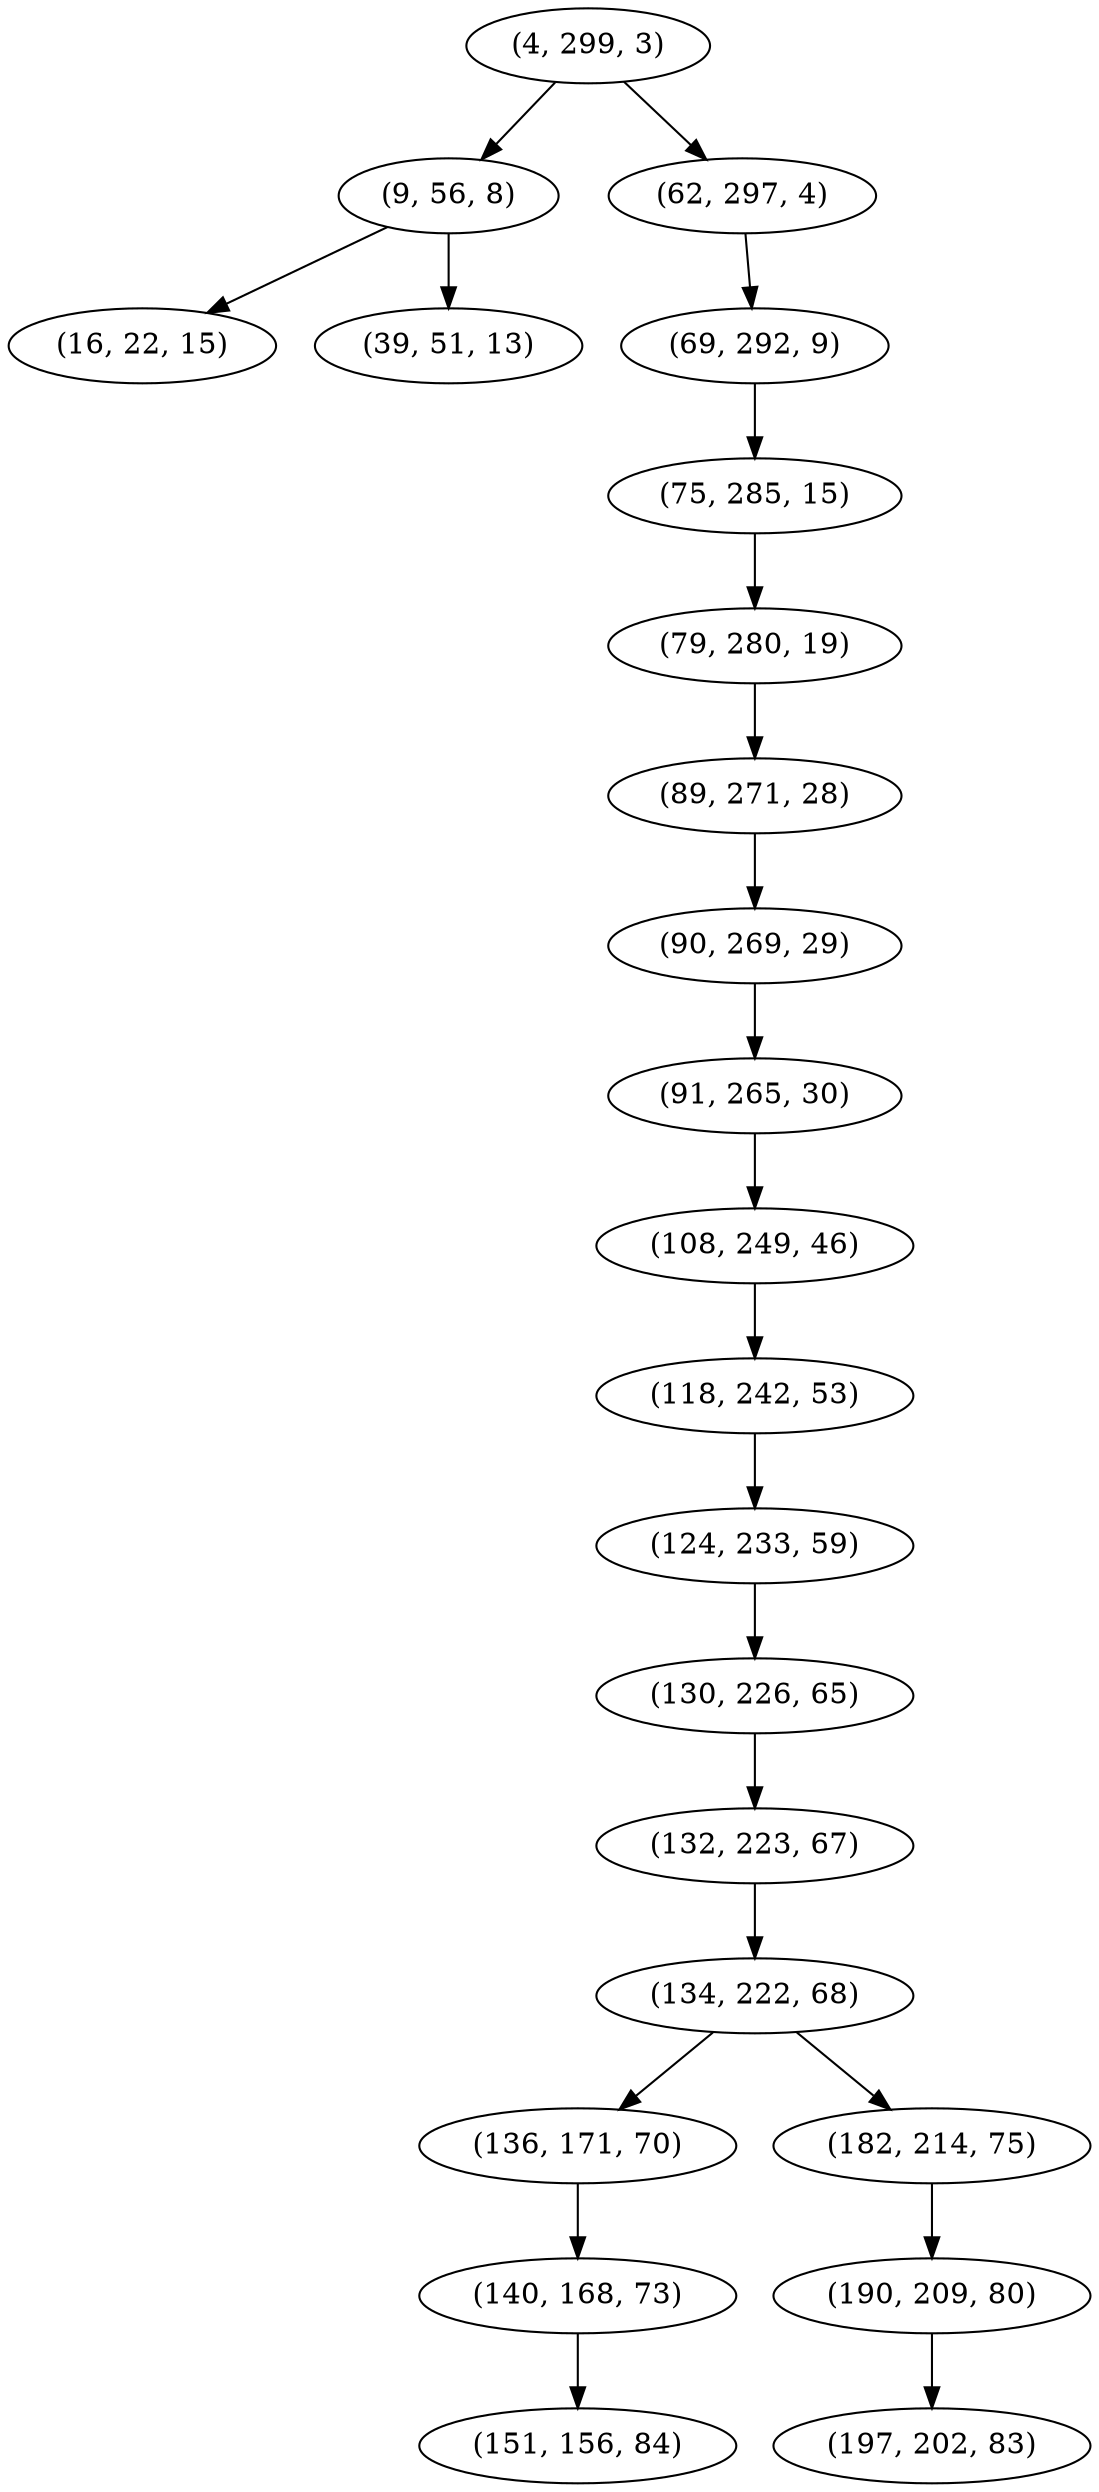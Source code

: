 digraph tree {
    "(4, 299, 3)";
    "(9, 56, 8)";
    "(16, 22, 15)";
    "(39, 51, 13)";
    "(62, 297, 4)";
    "(69, 292, 9)";
    "(75, 285, 15)";
    "(79, 280, 19)";
    "(89, 271, 28)";
    "(90, 269, 29)";
    "(91, 265, 30)";
    "(108, 249, 46)";
    "(118, 242, 53)";
    "(124, 233, 59)";
    "(130, 226, 65)";
    "(132, 223, 67)";
    "(134, 222, 68)";
    "(136, 171, 70)";
    "(140, 168, 73)";
    "(151, 156, 84)";
    "(182, 214, 75)";
    "(190, 209, 80)";
    "(197, 202, 83)";
    "(4, 299, 3)" -> "(9, 56, 8)";
    "(4, 299, 3)" -> "(62, 297, 4)";
    "(9, 56, 8)" -> "(16, 22, 15)";
    "(9, 56, 8)" -> "(39, 51, 13)";
    "(62, 297, 4)" -> "(69, 292, 9)";
    "(69, 292, 9)" -> "(75, 285, 15)";
    "(75, 285, 15)" -> "(79, 280, 19)";
    "(79, 280, 19)" -> "(89, 271, 28)";
    "(89, 271, 28)" -> "(90, 269, 29)";
    "(90, 269, 29)" -> "(91, 265, 30)";
    "(91, 265, 30)" -> "(108, 249, 46)";
    "(108, 249, 46)" -> "(118, 242, 53)";
    "(118, 242, 53)" -> "(124, 233, 59)";
    "(124, 233, 59)" -> "(130, 226, 65)";
    "(130, 226, 65)" -> "(132, 223, 67)";
    "(132, 223, 67)" -> "(134, 222, 68)";
    "(134, 222, 68)" -> "(136, 171, 70)";
    "(134, 222, 68)" -> "(182, 214, 75)";
    "(136, 171, 70)" -> "(140, 168, 73)";
    "(140, 168, 73)" -> "(151, 156, 84)";
    "(182, 214, 75)" -> "(190, 209, 80)";
    "(190, 209, 80)" -> "(197, 202, 83)";
}
